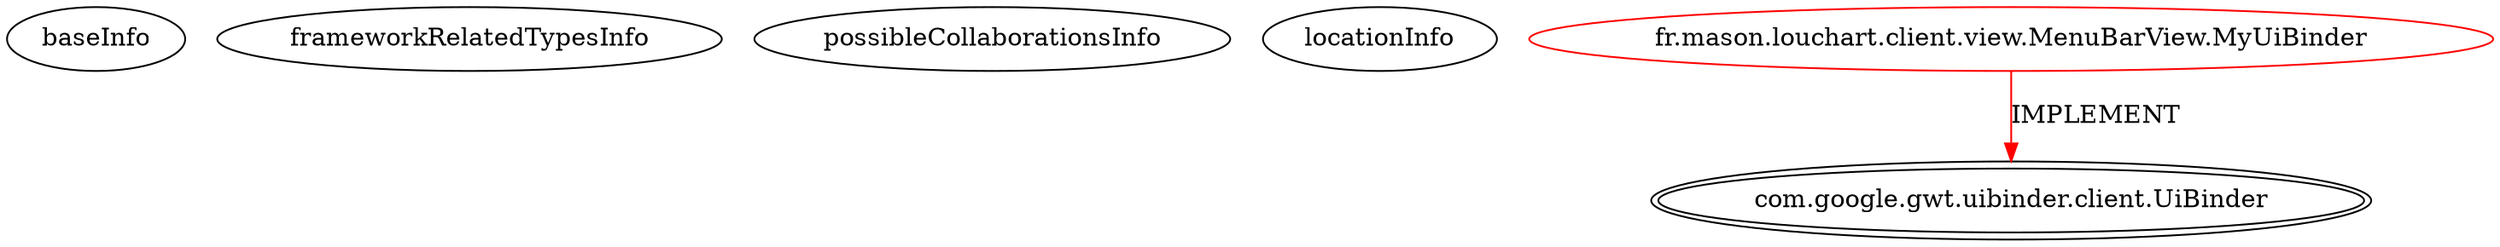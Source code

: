 digraph {
baseInfo[graphId=309,category="extension_graph",isAnonymous=false,possibleRelation=false]
frameworkRelatedTypesInfo[0="com.google.gwt.uibinder.client.UiBinder"]
possibleCollaborationsInfo[]
locationInfo[projectName="Masonu-Sample_MVP_pattern_with_GWT",filePath="/Masonu-Sample_MVP_pattern_with_GWT/Sample_MVP_pattern_with_GWT-master/src/fr/mason/louchart/client/view/MenuBarView.java",contextSignature="MyUiBinder",graphId="309"]
0[label="fr.mason.louchart.client.view.MenuBarView.MyUiBinder",vertexType="ROOT_CLIENT_CLASS_DECLARATION",isFrameworkType=false,color=red]
1[label="com.google.gwt.uibinder.client.UiBinder",vertexType="FRAMEWORK_INTERFACE_TYPE",isFrameworkType=true,peripheries=2]
0->1[label="IMPLEMENT",color=red]
}
